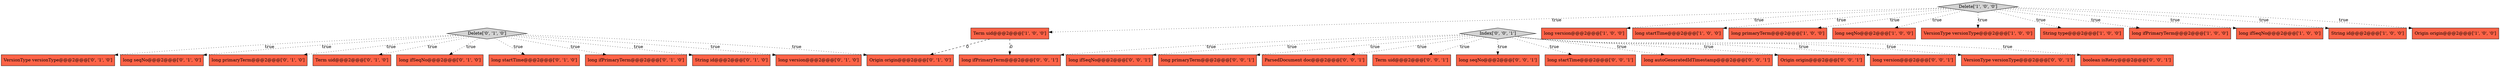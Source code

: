 digraph {
15 [style = filled, label = "VersionType versionType@@@2@@@['0', '1', '0']", fillcolor = tomato, shape = box image = "AAA0AAABBB2BBB"];
29 [style = filled, label = "long ifSeqNo@@@2@@@['0', '0', '1']", fillcolor = tomato, shape = box image = "AAA0AAABBB3BBB"];
13 [style = filled, label = "long seqNo@@@2@@@['0', '1', '0']", fillcolor = tomato, shape = box image = "AAA0AAABBB2BBB"];
2 [style = filled, label = "long version@@@2@@@['1', '0', '0']", fillcolor = tomato, shape = box image = "AAA0AAABBB1BBB"];
30 [style = filled, label = "Index['0', '0', '1']", fillcolor = lightgray, shape = diamond image = "AAA0AAABBB3BBB"];
7 [style = filled, label = "long startTime@@@2@@@['1', '0', '0']", fillcolor = tomato, shape = box image = "AAA0AAABBB1BBB"];
20 [style = filled, label = "long primaryTerm@@@2@@@['0', '1', '0']", fillcolor = tomato, shape = box image = "AAA0AAABBB2BBB"];
8 [style = filled, label = "long primaryTerm@@@2@@@['1', '0', '0']", fillcolor = tomato, shape = box image = "AAA0AAABBB1BBB"];
6 [style = filled, label = "long seqNo@@@2@@@['1', '0', '0']", fillcolor = tomato, shape = box image = "AAA0AAABBB1BBB"];
35 [style = filled, label = "long ifPrimaryTerm@@@2@@@['0', '0', '1']", fillcolor = tomato, shape = box image = "AAA0AAABBB3BBB"];
12 [style = filled, label = "Term uid@@@2@@@['0', '1', '0']", fillcolor = tomato, shape = box image = "AAA0AAABBB2BBB"];
5 [style = filled, label = "VersionType versionType@@@2@@@['1', '0', '0']", fillcolor = tomato, shape = box image = "AAA0AAABBB1BBB"];
23 [style = filled, label = "long primaryTerm@@@2@@@['0', '0', '1']", fillcolor = tomato, shape = box image = "AAA0AAABBB3BBB"];
16 [style = filled, label = "Delete['0', '1', '0']", fillcolor = lightgray, shape = diamond image = "AAA0AAABBB2BBB"];
4 [style = filled, label = "String type@@@2@@@['1', '0', '0']", fillcolor = tomato, shape = box image = "AAA0AAABBB1BBB"];
3 [style = filled, label = "long ifPrimaryTerm@@@2@@@['1', '0', '0']", fillcolor = tomato, shape = box image = "AAA0AAABBB1BBB"];
0 [style = filled, label = "long ifSeqNo@@@2@@@['1', '0', '0']", fillcolor = tomato, shape = box image = "AAA0AAABBB1BBB"];
17 [style = filled, label = "long ifSeqNo@@@2@@@['0', '1', '0']", fillcolor = tomato, shape = box image = "AAA0AAABBB2BBB"];
28 [style = filled, label = "ParsedDocument doc@@@2@@@['0', '0', '1']", fillcolor = tomato, shape = box image = "AAA0AAABBB3BBB"];
21 [style = filled, label = "long startTime@@@2@@@['0', '1', '0']", fillcolor = tomato, shape = box image = "AAA0AAABBB2BBB"];
32 [style = filled, label = "Term uid@@@2@@@['0', '0', '1']", fillcolor = tomato, shape = box image = "AAA0AAABBB3BBB"];
34 [style = filled, label = "long seqNo@@@2@@@['0', '0', '1']", fillcolor = tomato, shape = box image = "AAA0AAABBB3BBB"];
11 [style = filled, label = "Delete['1', '0', '0']", fillcolor = lightgray, shape = diamond image = "AAA0AAABBB1BBB"];
19 [style = filled, label = "long ifPrimaryTerm@@@2@@@['0', '1', '0']", fillcolor = tomato, shape = box image = "AAA0AAABBB2BBB"];
18 [style = filled, label = "String id@@@2@@@['0', '1', '0']", fillcolor = tomato, shape = box image = "AAA0AAABBB2BBB"];
14 [style = filled, label = "long version@@@2@@@['0', '1', '0']", fillcolor = tomato, shape = box image = "AAA0AAABBB2BBB"];
1 [style = filled, label = "String id@@@2@@@['1', '0', '0']", fillcolor = tomato, shape = box image = "AAA0AAABBB1BBB"];
9 [style = filled, label = "Origin origin@@@2@@@['1', '0', '0']", fillcolor = tomato, shape = box image = "AAA0AAABBB1BBB"];
33 [style = filled, label = "long startTime@@@2@@@['0', '0', '1']", fillcolor = tomato, shape = box image = "AAA0AAABBB3BBB"];
22 [style = filled, label = "Origin origin@@@2@@@['0', '1', '0']", fillcolor = tomato, shape = box image = "AAA1AAABBB2BBB"];
31 [style = filled, label = "long autoGeneratedIdTimestamp@@@2@@@['0', '0', '1']", fillcolor = tomato, shape = box image = "AAA0AAABBB3BBB"];
24 [style = filled, label = "Origin origin@@@2@@@['0', '0', '1']", fillcolor = tomato, shape = box image = "AAA0AAABBB3BBB"];
10 [style = filled, label = "Term uid@@@2@@@['1', '0', '0']", fillcolor = tomato, shape = box image = "AAA1AAABBB1BBB"];
27 [style = filled, label = "long version@@@2@@@['0', '0', '1']", fillcolor = tomato, shape = box image = "AAA0AAABBB3BBB"];
26 [style = filled, label = "VersionType versionType@@@2@@@['0', '0', '1']", fillcolor = tomato, shape = box image = "AAA0AAABBB3BBB"];
25 [style = filled, label = "boolean isRetry@@@2@@@['0', '0', '1']", fillcolor = tomato, shape = box image = "AAA0AAABBB3BBB"];
11->7 [style = dotted, label="true"];
16->19 [style = dotted, label="true"];
16->12 [style = dotted, label="true"];
30->24 [style = dotted, label="true"];
16->13 [style = dotted, label="true"];
11->10 [style = dotted, label="true"];
30->27 [style = dotted, label="true"];
11->1 [style = dotted, label="true"];
16->17 [style = dotted, label="true"];
16->20 [style = dotted, label="true"];
11->9 [style = dotted, label="true"];
11->5 [style = dotted, label="true"];
30->26 [style = dotted, label="true"];
11->4 [style = dotted, label="true"];
16->22 [style = dotted, label="true"];
10->22 [style = dashed, label="0"];
30->34 [style = dotted, label="true"];
30->29 [style = dotted, label="true"];
11->2 [style = dotted, label="true"];
30->25 [style = dotted, label="true"];
30->35 [style = dotted, label="true"];
11->6 [style = dotted, label="true"];
11->0 [style = dotted, label="true"];
16->14 [style = dotted, label="true"];
30->23 [style = dotted, label="true"];
30->32 [style = dotted, label="true"];
16->21 [style = dotted, label="true"];
11->8 [style = dotted, label="true"];
30->28 [style = dotted, label="true"];
11->3 [style = dotted, label="true"];
30->33 [style = dotted, label="true"];
10->35 [style = dashed, label="0"];
30->31 [style = dotted, label="true"];
16->15 [style = dotted, label="true"];
16->18 [style = dotted, label="true"];
}
